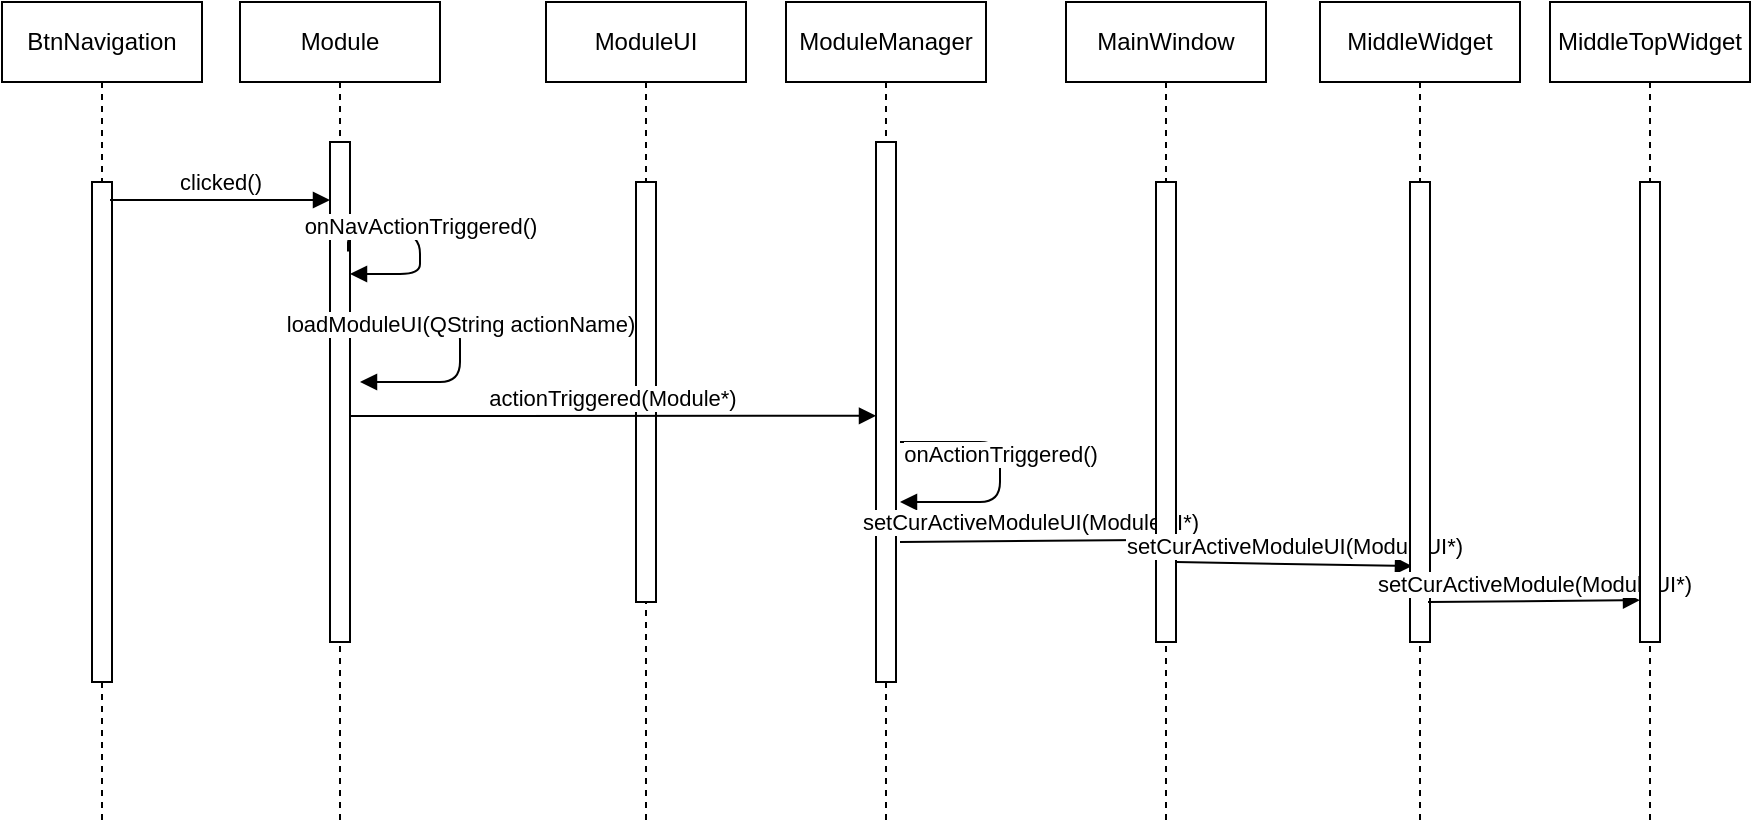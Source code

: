 <mxfile version="10.5.9" type="github"><diagram id="kLcmSNIBlIHe77XI__4N" name="Page-1"><mxGraphModel dx="943" dy="664" grid="1" gridSize="10" guides="1" tooltips="1" connect="1" arrows="1" fold="1" page="1" pageScale="1" pageWidth="1169" pageHeight="1654" math="0" shadow="0"><root><mxCell id="0"/><mxCell id="1" parent="0"/><mxCell id="94-wo1FVYbr07AIDBVca-3" value="BtnNavigation" style="shape=umlLifeline;perimeter=lifelinePerimeter;whiteSpace=wrap;html=1;container=1;collapsible=0;recursiveResize=0;outlineConnect=0;" parent="1" vertex="1"><mxGeometry x="19" y="200" width="100" height="410" as="geometry"/></mxCell><mxCell id="94-wo1FVYbr07AIDBVca-4" value="" style="html=1;points=[];perimeter=orthogonalPerimeter;" parent="94-wo1FVYbr07AIDBVca-3" vertex="1"><mxGeometry x="45" y="90" width="10" height="250" as="geometry"/></mxCell><mxCell id="94-wo1FVYbr07AIDBVca-6" value="Module" style="shape=umlLifeline;perimeter=lifelinePerimeter;whiteSpace=wrap;html=1;container=1;collapsible=0;recursiveResize=0;outlineConnect=0;" parent="1" vertex="1"><mxGeometry x="138" y="200" width="100" height="410" as="geometry"/></mxCell><mxCell id="94-wo1FVYbr07AIDBVca-7" value="" style="html=1;points=[];perimeter=orthogonalPerimeter;" parent="94-wo1FVYbr07AIDBVca-6" vertex="1"><mxGeometry x="45" y="70" width="10" height="250" as="geometry"/></mxCell><mxCell id="M3UzEMBqEb2dymrifXX6-3" value="onNavActionTriggered()" style="html=1;verticalAlign=bottom;endArrow=block;exitX=0.9;exitY=0.219;exitDx=0;exitDy=0;exitPerimeter=0;edgeStyle=orthogonalEdgeStyle;" parent="94-wo1FVYbr07AIDBVca-6" source="94-wo1FVYbr07AIDBVca-7" target="94-wo1FVYbr07AIDBVca-7" edge="1"><mxGeometry width="80" relative="1" as="geometry"><mxPoint x="60" y="117" as="sourcePoint"/><mxPoint x="80" y="150" as="targetPoint"/><Array as="points"><mxPoint x="54" y="116"/><mxPoint x="90" y="116"/><mxPoint x="90" y="136"/></Array></mxGeometry></mxCell><mxCell id="k65BkDEAJB6rm6JROegG-2" value="loadModuleUI(QString actionName)" style="html=1;verticalAlign=bottom;endArrow=block;edgeStyle=orthogonalEdgeStyle;" edge="1" parent="94-wo1FVYbr07AIDBVca-6"><mxGeometry width="80" relative="1" as="geometry"><mxPoint x="50" y="159" as="sourcePoint"/><mxPoint x="60" y="190" as="targetPoint"/><Array as="points"><mxPoint x="110" y="159"/><mxPoint x="110" y="190"/></Array></mxGeometry></mxCell><mxCell id="94-wo1FVYbr07AIDBVca-5" value="clicked()" style="html=1;verticalAlign=bottom;endArrow=block;exitX=0.9;exitY=0.036;exitDx=0;exitDy=0;exitPerimeter=0;" parent="1" source="94-wo1FVYbr07AIDBVca-4" target="94-wo1FVYbr07AIDBVca-7" edge="1"><mxGeometry width="80" relative="1" as="geometry"><mxPoint x="79" y="270" as="sourcePoint"/><mxPoint x="159" y="316" as="targetPoint"/></mxGeometry></mxCell><mxCell id="94-wo1FVYbr07AIDBVca-12" value="ModuleUI" style="shape=umlLifeline;perimeter=lifelinePerimeter;whiteSpace=wrap;html=1;container=1;collapsible=0;recursiveResize=0;outlineConnect=0;" parent="1" vertex="1"><mxGeometry x="291" y="200" width="100" height="410" as="geometry"/></mxCell><mxCell id="94-wo1FVYbr07AIDBVca-13" value="" style="html=1;points=[];perimeter=orthogonalPerimeter;" parent="94-wo1FVYbr07AIDBVca-12" vertex="1"><mxGeometry x="45" y="90" width="10" height="210" as="geometry"/></mxCell><mxCell id="M3UzEMBqEb2dymrifXX6-4" value="ModuleManager" style="shape=umlLifeline;perimeter=lifelinePerimeter;whiteSpace=wrap;html=1;container=1;collapsible=0;recursiveResize=0;outlineConnect=0;" parent="1" vertex="1"><mxGeometry x="411" y="200" width="100" height="410" as="geometry"/></mxCell><mxCell id="k65BkDEAJB6rm6JROegG-4" value="" style="html=1;points=[];perimeter=orthogonalPerimeter;" vertex="1" parent="M3UzEMBqEb2dymrifXX6-4"><mxGeometry x="45" y="70" width="10" height="270" as="geometry"/></mxCell><mxCell id="k65BkDEAJB6rm6JROegG-7" value="onActionTriggered()" style="html=1;verticalAlign=bottom;endArrow=block;edgeStyle=orthogonalEdgeStyle;" edge="1" parent="M3UzEMBqEb2dymrifXX6-4"><mxGeometry width="80" relative="1" as="geometry"><mxPoint x="57" y="220" as="sourcePoint"/><mxPoint x="57" y="250" as="targetPoint"/><Array as="points"><mxPoint x="107" y="220"/><mxPoint x="107" y="250"/></Array></mxGeometry></mxCell><mxCell id="k65BkDEAJB6rm6JROegG-8" value="setCurActiveModuleUI(ModuleUI*)" style="html=1;verticalAlign=bottom;endArrow=block;entryX=0.2;entryY=0.778;entryDx=0;entryDy=0;entryPerimeter=0;" edge="1" parent="M3UzEMBqEb2dymrifXX6-4" target="k65BkDEAJB6rm6JROegG-6"><mxGeometry width="80" relative="1" as="geometry"><mxPoint x="57" y="270" as="sourcePoint"/><mxPoint x="137" y="270" as="targetPoint"/></mxGeometry></mxCell><mxCell id="k65BkDEAJB6rm6JROegG-3" value="actionTriggered(Module*)" style="html=1;verticalAlign=bottom;endArrow=block;entryX=0;entryY=0.507;entryDx=0;entryDy=0;entryPerimeter=0;exitX=1;exitY=0.548;exitDx=0;exitDy=0;exitPerimeter=0;" edge="1" parent="1" source="94-wo1FVYbr07AIDBVca-7" target="k65BkDEAJB6rm6JROegG-4"><mxGeometry width="80" relative="1" as="geometry"><mxPoint x="204" y="420" as="sourcePoint"/><mxPoint x="284" y="420" as="targetPoint"/></mxGeometry></mxCell><mxCell id="k65BkDEAJB6rm6JROegG-5" value="MainWindow" style="shape=umlLifeline;perimeter=lifelinePerimeter;whiteSpace=wrap;html=1;container=1;collapsible=0;recursiveResize=0;outlineConnect=0;" vertex="1" parent="1"><mxGeometry x="551" y="200" width="100" height="410" as="geometry"/></mxCell><mxCell id="k65BkDEAJB6rm6JROegG-6" value="" style="html=1;points=[];perimeter=orthogonalPerimeter;" vertex="1" parent="k65BkDEAJB6rm6JROegG-5"><mxGeometry x="45" y="90" width="10" height="230" as="geometry"/></mxCell><mxCell id="k65BkDEAJB6rm6JROegG-11" value="setCurActiveModuleUI(ModuleUI*)&lt;br&gt;" style="html=1;verticalAlign=bottom;endArrow=block;entryX=0.1;entryY=0.835;entryDx=0;entryDy=0;entryPerimeter=0;" edge="1" parent="k65BkDEAJB6rm6JROegG-5" target="k65BkDEAJB6rm6JROegG-10"><mxGeometry width="80" relative="1" as="geometry"><mxPoint x="55" y="280" as="sourcePoint"/><mxPoint x="135" y="280" as="targetPoint"/></mxGeometry></mxCell><mxCell id="k65BkDEAJB6rm6JROegG-9" value="MiddleWidget" style="shape=umlLifeline;perimeter=lifelinePerimeter;whiteSpace=wrap;html=1;container=1;collapsible=0;recursiveResize=0;outlineConnect=0;" vertex="1" parent="1"><mxGeometry x="678" y="200" width="100" height="410" as="geometry"/></mxCell><mxCell id="k65BkDEAJB6rm6JROegG-10" value="" style="html=1;points=[];perimeter=orthogonalPerimeter;" vertex="1" parent="k65BkDEAJB6rm6JROegG-9"><mxGeometry x="45" y="90" width="10" height="230" as="geometry"/></mxCell><mxCell id="k65BkDEAJB6rm6JROegG-16" value="setCurActiveModule(ModuleUI*)" style="html=1;verticalAlign=bottom;endArrow=block;entryX=0;entryY=0.909;entryDx=0;entryDy=0;entryPerimeter=0;" edge="1" parent="k65BkDEAJB6rm6JROegG-9" target="k65BkDEAJB6rm6JROegG-13"><mxGeometry width="80" relative="1" as="geometry"><mxPoint x="54" y="300" as="sourcePoint"/><mxPoint x="134" y="300" as="targetPoint"/></mxGeometry></mxCell><mxCell id="k65BkDEAJB6rm6JROegG-12" value="MiddleTopWidget" style="shape=umlLifeline;perimeter=lifelinePerimeter;whiteSpace=wrap;html=1;container=1;collapsible=0;recursiveResize=0;outlineConnect=0;" vertex="1" parent="1"><mxGeometry x="793" y="200" width="100" height="410" as="geometry"/></mxCell><mxCell id="k65BkDEAJB6rm6JROegG-13" value="" style="html=1;points=[];perimeter=orthogonalPerimeter;" vertex="1" parent="k65BkDEAJB6rm6JROegG-12"><mxGeometry x="45" y="90" width="10" height="230" as="geometry"/></mxCell></root></mxGraphModel></diagram></mxfile>